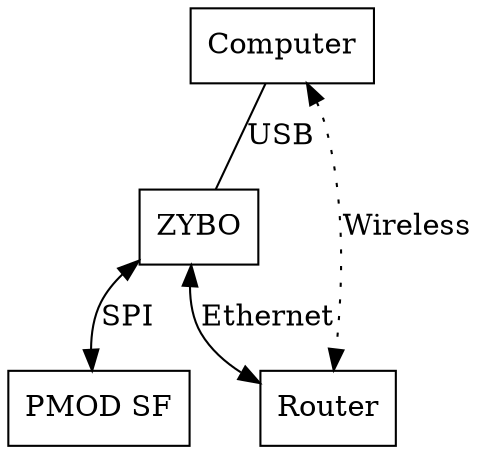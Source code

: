 strict digraph G {
	Computer  [shape=box]
	ZYBO	  [shape=box]
	SPI_Flash [shape=box, label="PMOD SF"]
	Router    [shape=box]
	Computer -> ZYBO [arrowhead=none, label="USB"]
	Computer -> Router [dir=both, label="Wireless", style="dotted"]
	ZYBO -> SPI_Flash [dir=both, label="SPI"]
	ZYBO -> Router [dir=both, label="Ethernet"]
}
